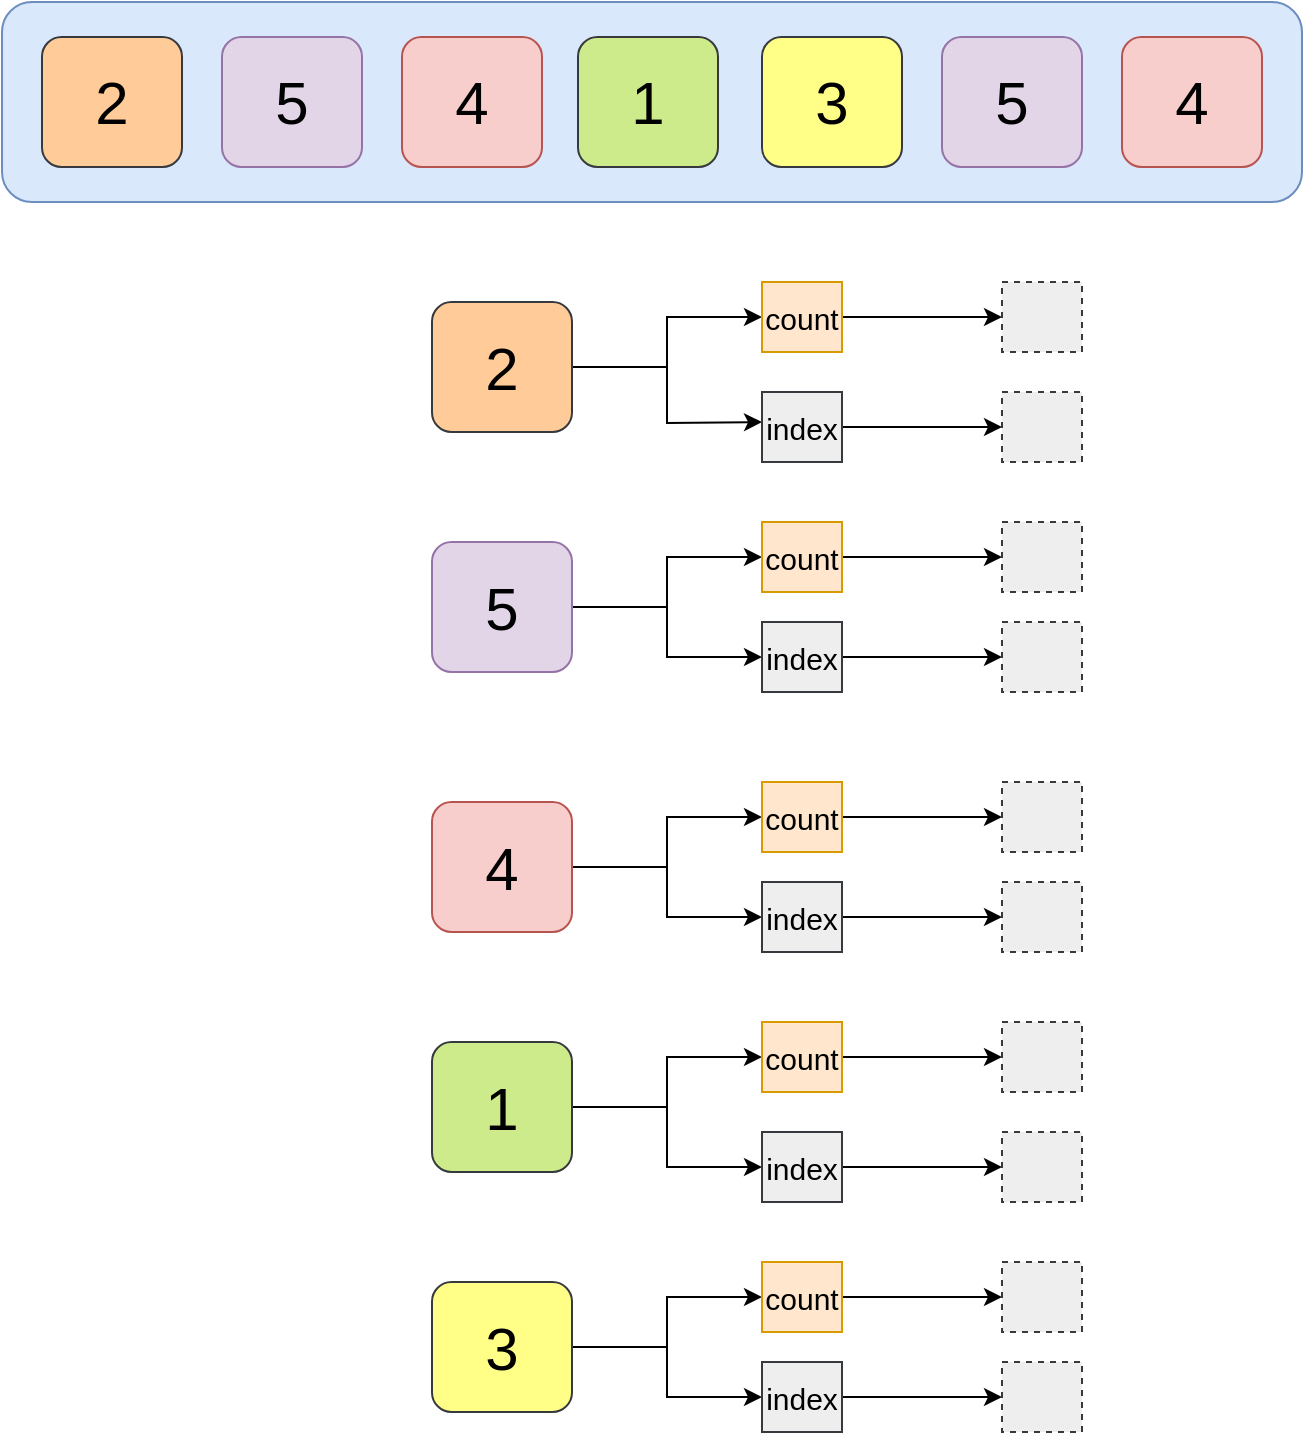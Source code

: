 <mxfile version="12.6.2" type="device"><diagram id="YSEI8jvzf87jh1on57kp" name="Page-1"><mxGraphModel dx="1207" dy="437" grid="1" gridSize="10" guides="1" tooltips="1" connect="1" arrows="1" fold="1" page="1" pageScale="1" pageWidth="827" pageHeight="1169" math="0" shadow="0"><root><mxCell id="0"/><mxCell id="1" parent="0"/><mxCell id="k8TOOIATfmYWQPECUn7--1" value="" style="rounded=1;whiteSpace=wrap;html=1;fillColor=#dae8fc;strokeColor=#6c8ebf;fontSize=15;" vertex="1" parent="1"><mxGeometry x="90" y="80" width="650" height="100" as="geometry"/></mxCell><mxCell id="k8TOOIATfmYWQPECUn7--2" value="2" style="rounded=1;whiteSpace=wrap;html=1;fontSize=30;fillColor=#ffcc99;strokeColor=#36393d;" vertex="1" parent="1"><mxGeometry x="110" y="97.5" width="70" height="65" as="geometry"/></mxCell><mxCell id="k8TOOIATfmYWQPECUn7--3" value="4" style="rounded=1;whiteSpace=wrap;html=1;fillColor=#f8cecc;strokeColor=#b85450;fontSize=30;" vertex="1" parent="1"><mxGeometry x="290" y="97.5" width="70" height="65" as="geometry"/></mxCell><mxCell id="k8TOOIATfmYWQPECUn7--4" value="5" style="rounded=1;whiteSpace=wrap;html=1;fillColor=#e1d5e7;strokeColor=#9673a6;fontSize=30;" vertex="1" parent="1"><mxGeometry x="200" y="97.5" width="70" height="65" as="geometry"/></mxCell><mxCell id="k8TOOIATfmYWQPECUn7--5" value="1" style="rounded=1;whiteSpace=wrap;html=1;fillColor=#cdeb8b;strokeColor=#36393d;fontSize=30;" vertex="1" parent="1"><mxGeometry x="378" y="97.5" width="70" height="65" as="geometry"/></mxCell><mxCell id="k8TOOIATfmYWQPECUn7--6" value="3" style="rounded=1;whiteSpace=wrap;html=1;fillColor=#ffff88;strokeColor=#36393d;fontSize=30;" vertex="1" parent="1"><mxGeometry x="470" y="97.5" width="70" height="65" as="geometry"/></mxCell><mxCell id="k8TOOIATfmYWQPECUn7--7" value="5" style="rounded=1;whiteSpace=wrap;html=1;fillColor=#e1d5e7;strokeColor=#9673a6;fontSize=30;" vertex="1" parent="1"><mxGeometry x="560" y="97.5" width="70" height="65" as="geometry"/></mxCell><mxCell id="k8TOOIATfmYWQPECUn7--8" value="4" style="rounded=1;whiteSpace=wrap;html=1;fillColor=#f8cecc;strokeColor=#b85450;fontSize=30;" vertex="1" parent="1"><mxGeometry x="650" y="97.5" width="70" height="65" as="geometry"/></mxCell><mxCell id="k8TOOIATfmYWQPECUn7--9" value="" style="edgeStyle=orthogonalEdgeStyle;rounded=0;orthogonalLoop=1;jettySize=auto;html=1;fontSize=60;" edge="1" parent="1" source="k8TOOIATfmYWQPECUn7--10" target="k8TOOIATfmYWQPECUn7--11"><mxGeometry relative="1" as="geometry"/></mxCell><mxCell id="k8TOOIATfmYWQPECUn7--24" style="edgeStyle=orthogonalEdgeStyle;rounded=0;orthogonalLoop=1;jettySize=auto;html=1;" edge="1" parent="1" source="k8TOOIATfmYWQPECUn7--10"><mxGeometry relative="1" as="geometry"><mxPoint x="470" y="290" as="targetPoint"/></mxGeometry></mxCell><mxCell id="k8TOOIATfmYWQPECUn7--10" value="2" style="rounded=1;whiteSpace=wrap;html=1;fontSize=30;fillColor=#ffcc99;strokeColor=#36393d;" vertex="1" parent="1"><mxGeometry x="305" y="230" width="70" height="65" as="geometry"/></mxCell><mxCell id="k8TOOIATfmYWQPECUn7--35" value="" style="edgeStyle=orthogonalEdgeStyle;rounded=0;orthogonalLoop=1;jettySize=auto;html=1;" edge="1" parent="1" source="k8TOOIATfmYWQPECUn7--11" target="k8TOOIATfmYWQPECUn7--34"><mxGeometry relative="1" as="geometry"/></mxCell><mxCell id="k8TOOIATfmYWQPECUn7--11" value="count" style="rounded=0;whiteSpace=wrap;html=1;fontSize=15;fillColor=#ffe6cc;strokeColor=#d79b00;" vertex="1" parent="1"><mxGeometry x="470" y="220" width="40" height="35" as="geometry"/></mxCell><mxCell id="k8TOOIATfmYWQPECUn7--34" value="" style="rounded=0;whiteSpace=wrap;html=1;fontSize=30;fillColor=#eeeeee;strokeColor=#36393d;dashed=1;" vertex="1" parent="1"><mxGeometry x="590" y="220" width="40" height="35" as="geometry"/></mxCell><mxCell id="k8TOOIATfmYWQPECUn7--12" value="" style="edgeStyle=orthogonalEdgeStyle;rounded=0;orthogonalLoop=1;jettySize=auto;html=1;fontSize=60;" edge="1" parent="1" source="k8TOOIATfmYWQPECUn7--13" target="k8TOOIATfmYWQPECUn7--14"><mxGeometry relative="1" as="geometry"/></mxCell><mxCell id="k8TOOIATfmYWQPECUn7--27" style="edgeStyle=orthogonalEdgeStyle;rounded=0;orthogonalLoop=1;jettySize=auto;html=1;entryX=0;entryY=0.5;entryDx=0;entryDy=0;" edge="1" parent="1" source="k8TOOIATfmYWQPECUn7--13" target="k8TOOIATfmYWQPECUn7--26"><mxGeometry relative="1" as="geometry"/></mxCell><mxCell id="k8TOOIATfmYWQPECUn7--13" value="5" style="rounded=1;whiteSpace=wrap;html=1;fillColor=#e1d5e7;strokeColor=#9673a6;fontSize=30;" vertex="1" parent="1"><mxGeometry x="305" y="350" width="70" height="65" as="geometry"/></mxCell><mxCell id="k8TOOIATfmYWQPECUn7--39" value="" style="edgeStyle=orthogonalEdgeStyle;rounded=0;orthogonalLoop=1;jettySize=auto;html=1;" edge="1" parent="1" source="k8TOOIATfmYWQPECUn7--14" target="k8TOOIATfmYWQPECUn7--38"><mxGeometry relative="1" as="geometry"/></mxCell><mxCell id="k8TOOIATfmYWQPECUn7--14" value="count" style="rounded=0;whiteSpace=wrap;html=1;fillColor=#ffe6cc;strokeColor=#d79b00;fontSize=15;" vertex="1" parent="1"><mxGeometry x="470" y="340" width="40" height="35" as="geometry"/></mxCell><mxCell id="k8TOOIATfmYWQPECUn7--38" value="" style="rounded=0;whiteSpace=wrap;html=1;fillColor=#eeeeee;strokeColor=#36393d;fontSize=30;dashed=1;" vertex="1" parent="1"><mxGeometry x="590" y="340" width="40" height="35" as="geometry"/></mxCell><mxCell id="k8TOOIATfmYWQPECUn7--15" value="" style="edgeStyle=orthogonalEdgeStyle;rounded=0;orthogonalLoop=1;jettySize=auto;html=1;fontSize=60;" edge="1" parent="1" source="k8TOOIATfmYWQPECUn7--16" target="k8TOOIATfmYWQPECUn7--17"><mxGeometry relative="1" as="geometry"/></mxCell><mxCell id="k8TOOIATfmYWQPECUn7--29" style="edgeStyle=orthogonalEdgeStyle;rounded=0;orthogonalLoop=1;jettySize=auto;html=1;entryX=0;entryY=0.5;entryDx=0;entryDy=0;" edge="1" parent="1" source="k8TOOIATfmYWQPECUn7--16" target="k8TOOIATfmYWQPECUn7--28"><mxGeometry relative="1" as="geometry"/></mxCell><mxCell id="k8TOOIATfmYWQPECUn7--16" value="4" style="rounded=1;whiteSpace=wrap;html=1;fillColor=#f8cecc;strokeColor=#b85450;fontSize=30;" vertex="1" parent="1"><mxGeometry x="305" y="480" width="70" height="65" as="geometry"/></mxCell><mxCell id="k8TOOIATfmYWQPECUn7--43" value="" style="edgeStyle=orthogonalEdgeStyle;rounded=0;orthogonalLoop=1;jettySize=auto;html=1;" edge="1" parent="1" source="k8TOOIATfmYWQPECUn7--17" target="k8TOOIATfmYWQPECUn7--42"><mxGeometry relative="1" as="geometry"/></mxCell><mxCell id="k8TOOIATfmYWQPECUn7--17" value="count" style="rounded=0;whiteSpace=wrap;html=1;fillColor=#ffe6cc;strokeColor=#d79b00;fontSize=15;" vertex="1" parent="1"><mxGeometry x="470" y="470" width="40" height="35" as="geometry"/></mxCell><mxCell id="k8TOOIATfmYWQPECUn7--42" value="" style="rounded=0;whiteSpace=wrap;html=1;fillColor=#eeeeee;strokeColor=#36393d;fontSize=30;dashed=1;" vertex="1" parent="1"><mxGeometry x="590" y="470" width="40" height="35" as="geometry"/></mxCell><mxCell id="k8TOOIATfmYWQPECUn7--18" value="" style="edgeStyle=orthogonalEdgeStyle;rounded=0;orthogonalLoop=1;jettySize=auto;html=1;fontSize=60;" edge="1" parent="1" source="k8TOOIATfmYWQPECUn7--19" target="k8TOOIATfmYWQPECUn7--20"><mxGeometry relative="1" as="geometry"/></mxCell><mxCell id="k8TOOIATfmYWQPECUn7--31" style="edgeStyle=orthogonalEdgeStyle;rounded=0;orthogonalLoop=1;jettySize=auto;html=1;entryX=0;entryY=0.5;entryDx=0;entryDy=0;" edge="1" parent="1" source="k8TOOIATfmYWQPECUn7--19" target="k8TOOIATfmYWQPECUn7--30"><mxGeometry relative="1" as="geometry"/></mxCell><mxCell id="k8TOOIATfmYWQPECUn7--19" value="1" style="rounded=1;whiteSpace=wrap;html=1;fillColor=#cdeb8b;strokeColor=#36393d;fontSize=30;" vertex="1" parent="1"><mxGeometry x="305" y="600" width="70" height="65" as="geometry"/></mxCell><mxCell id="k8TOOIATfmYWQPECUn7--47" value="" style="edgeStyle=orthogonalEdgeStyle;rounded=0;orthogonalLoop=1;jettySize=auto;html=1;" edge="1" parent="1" source="k8TOOIATfmYWQPECUn7--20" target="k8TOOIATfmYWQPECUn7--46"><mxGeometry relative="1" as="geometry"/></mxCell><mxCell id="k8TOOIATfmYWQPECUn7--20" value="count" style="rounded=0;whiteSpace=wrap;html=1;fillColor=#ffe6cc;strokeColor=#d79b00;fontSize=15;" vertex="1" parent="1"><mxGeometry x="470" y="590" width="40" height="35" as="geometry"/></mxCell><mxCell id="k8TOOIATfmYWQPECUn7--46" value="" style="rounded=0;whiteSpace=wrap;html=1;fillColor=#eeeeee;strokeColor=#36393d;fontSize=30;dashed=1;" vertex="1" parent="1"><mxGeometry x="590" y="590" width="40" height="35" as="geometry"/></mxCell><mxCell id="k8TOOIATfmYWQPECUn7--21" value="" style="edgeStyle=orthogonalEdgeStyle;rounded=0;orthogonalLoop=1;jettySize=auto;html=1;fontSize=60;" edge="1" parent="1" source="k8TOOIATfmYWQPECUn7--22" target="k8TOOIATfmYWQPECUn7--23"><mxGeometry relative="1" as="geometry"/></mxCell><mxCell id="k8TOOIATfmYWQPECUn7--33" style="edgeStyle=orthogonalEdgeStyle;rounded=0;orthogonalLoop=1;jettySize=auto;html=1;entryX=0;entryY=0.5;entryDx=0;entryDy=0;" edge="1" parent="1" source="k8TOOIATfmYWQPECUn7--22" target="k8TOOIATfmYWQPECUn7--32"><mxGeometry relative="1" as="geometry"/></mxCell><mxCell id="k8TOOIATfmYWQPECUn7--22" value="3" style="rounded=1;whiteSpace=wrap;html=1;fillColor=#ffff88;strokeColor=#36393d;fontSize=30;" vertex="1" parent="1"><mxGeometry x="305" y="720" width="70" height="65" as="geometry"/></mxCell><mxCell id="k8TOOIATfmYWQPECUn7--49" value="" style="edgeStyle=orthogonalEdgeStyle;rounded=0;orthogonalLoop=1;jettySize=auto;html=1;" edge="1" parent="1" source="k8TOOIATfmYWQPECUn7--23" target="k8TOOIATfmYWQPECUn7--48"><mxGeometry relative="1" as="geometry"/></mxCell><mxCell id="k8TOOIATfmYWQPECUn7--23" value="count" style="rounded=0;whiteSpace=wrap;html=1;fillColor=#ffe6cc;strokeColor=#d79b00;fontSize=15;" vertex="1" parent="1"><mxGeometry x="470" y="710" width="40" height="35" as="geometry"/></mxCell><mxCell id="k8TOOIATfmYWQPECUn7--48" value="" style="rounded=0;whiteSpace=wrap;html=1;fillColor=#eeeeee;strokeColor=#36393d;fontSize=30;dashed=1;" vertex="1" parent="1"><mxGeometry x="590" y="710" width="40" height="35" as="geometry"/></mxCell><mxCell id="k8TOOIATfmYWQPECUn7--37" value="" style="edgeStyle=orthogonalEdgeStyle;rounded=0;orthogonalLoop=1;jettySize=auto;html=1;" edge="1" parent="1" source="k8TOOIATfmYWQPECUn7--25" target="k8TOOIATfmYWQPECUn7--36"><mxGeometry relative="1" as="geometry"/></mxCell><mxCell id="k8TOOIATfmYWQPECUn7--25" value="index" style="rounded=0;whiteSpace=wrap;html=1;fontSize=15;fillColor=#eeeeee;strokeColor=#36393d;" vertex="1" parent="1"><mxGeometry x="470" y="275" width="40" height="35" as="geometry"/></mxCell><mxCell id="k8TOOIATfmYWQPECUn7--36" value="" style="rounded=0;whiteSpace=wrap;html=1;fontSize=30;fillColor=#eeeeee;strokeColor=#36393d;dashed=1;" vertex="1" parent="1"><mxGeometry x="590" y="275" width="40" height="35" as="geometry"/></mxCell><mxCell id="k8TOOIATfmYWQPECUn7--41" value="" style="edgeStyle=orthogonalEdgeStyle;rounded=0;orthogonalLoop=1;jettySize=auto;html=1;" edge="1" parent="1" source="k8TOOIATfmYWQPECUn7--26" target="k8TOOIATfmYWQPECUn7--40"><mxGeometry relative="1" as="geometry"/></mxCell><mxCell id="k8TOOIATfmYWQPECUn7--26" value="index" style="rounded=0;whiteSpace=wrap;html=1;fillColor=#eeeeee;strokeColor=#36393d;fontSize=15;" vertex="1" parent="1"><mxGeometry x="470" y="390" width="40" height="35" as="geometry"/></mxCell><mxCell id="k8TOOIATfmYWQPECUn7--40" value="" style="rounded=0;whiteSpace=wrap;html=1;fillColor=#eeeeee;strokeColor=#36393d;fontSize=30;dashed=1;" vertex="1" parent="1"><mxGeometry x="590" y="390" width="40" height="35" as="geometry"/></mxCell><mxCell id="k8TOOIATfmYWQPECUn7--45" value="" style="edgeStyle=orthogonalEdgeStyle;rounded=0;orthogonalLoop=1;jettySize=auto;html=1;" edge="1" parent="1" source="k8TOOIATfmYWQPECUn7--28" target="k8TOOIATfmYWQPECUn7--44"><mxGeometry relative="1" as="geometry"/></mxCell><mxCell id="k8TOOIATfmYWQPECUn7--28" value="index" style="rounded=0;whiteSpace=wrap;html=1;fillColor=#eeeeee;strokeColor=#36393d;fontSize=15;" vertex="1" parent="1"><mxGeometry x="470" y="520" width="40" height="35" as="geometry"/></mxCell><mxCell id="k8TOOIATfmYWQPECUn7--44" value="" style="rounded=0;whiteSpace=wrap;html=1;fillColor=#eeeeee;strokeColor=#36393d;fontSize=30;dashed=1;" vertex="1" parent="1"><mxGeometry x="590" y="520" width="40" height="35" as="geometry"/></mxCell><mxCell id="k8TOOIATfmYWQPECUn7--59" value="" style="edgeStyle=orthogonalEdgeStyle;rounded=0;orthogonalLoop=1;jettySize=auto;html=1;fontSize=15;" edge="1" parent="1" source="k8TOOIATfmYWQPECUn7--30" target="k8TOOIATfmYWQPECUn7--58"><mxGeometry relative="1" as="geometry"/></mxCell><mxCell id="k8TOOIATfmYWQPECUn7--30" value="index" style="rounded=0;whiteSpace=wrap;html=1;fillColor=#eeeeee;strokeColor=#36393d;fontSize=15;" vertex="1" parent="1"><mxGeometry x="470" y="645" width="40" height="35" as="geometry"/></mxCell><mxCell id="k8TOOIATfmYWQPECUn7--58" value="" style="rounded=0;whiteSpace=wrap;html=1;fillColor=#eeeeee;strokeColor=#36393d;fontSize=15;dashed=1;" vertex="1" parent="1"><mxGeometry x="590" y="645" width="40" height="35" as="geometry"/></mxCell><mxCell id="k8TOOIATfmYWQPECUn7--51" value="" style="edgeStyle=orthogonalEdgeStyle;rounded=0;orthogonalLoop=1;jettySize=auto;html=1;" edge="1" parent="1" source="k8TOOIATfmYWQPECUn7--32" target="k8TOOIATfmYWQPECUn7--50"><mxGeometry relative="1" as="geometry"/></mxCell><mxCell id="k8TOOIATfmYWQPECUn7--32" value="index" style="rounded=0;whiteSpace=wrap;html=1;fillColor=#eeeeee;strokeColor=#36393d;fontSize=15;" vertex="1" parent="1"><mxGeometry x="470" y="760" width="40" height="35" as="geometry"/></mxCell><mxCell id="k8TOOIATfmYWQPECUn7--50" value="" style="rounded=0;whiteSpace=wrap;html=1;fillColor=#eeeeee;strokeColor=#36393d;fontSize=30;dashed=1;" vertex="1" parent="1"><mxGeometry x="590" y="760" width="40" height="35" as="geometry"/></mxCell></root></mxGraphModel></diagram></mxfile>